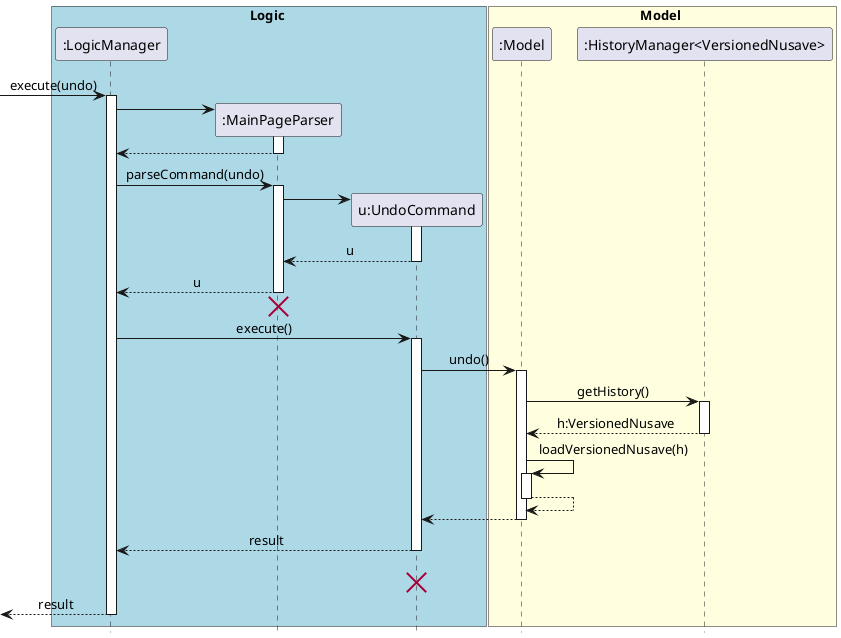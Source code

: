 @startuml
skinparam Sequence {
    MessageAlign center
}
box Logic #LightBlue
participant ":LogicManager" as LogicManager
participant ":MainPageParser" as MainPageParser
participant "u:UndoCommand" as UndoCommand
end box

box Model #LightYellow
participant ":Model" as Model
participant ":HistoryManager<VersionedNusave>" as HistoryManager
end box
[-> LogicManager : execute(undo)
activate LogicManager

create MainPageParser
LogicManager -> MainPageParser
activate MainPageParser
deactivate MainPageParser
MainPageParser --> LogicManager
deactivate MainPageParser

LogicManager -> MainPageParser : parseCommand(undo)
activate MainPageParser

create UndoCommand
MainPageParser -> UndoCommand
activate UndoCommand

UndoCommand --> MainPageParser : u
deactivate UndoCommand

MainPageParser --> LogicManager : u
deactivate MainPageParser
MainPageParser -[hidden]-> LogicManager
destroy MainPageParser

LogicManager -> UndoCommand : execute()
activate UndoCommand

UndoCommand -> Model : undo()
activate Model

Model -> HistoryManager : getHistory()
activate HistoryManager

HistoryManager --> Model : h:VersionedNusave
deactivate HistoryManager


Model -> Model : loadVersionedNusave(h)
activate Model
Model --> Model
deactivate Model

Model --> UndoCommand
deactivate Model

UndoCommand --> LogicManager : result
deactivate UndoCommand
UndoCommand -[hidden]-> LogicManager : result
destroy UndoCommand

[<--LogicManager : result
deactivate LogicManager

hide footbox
@enduml
